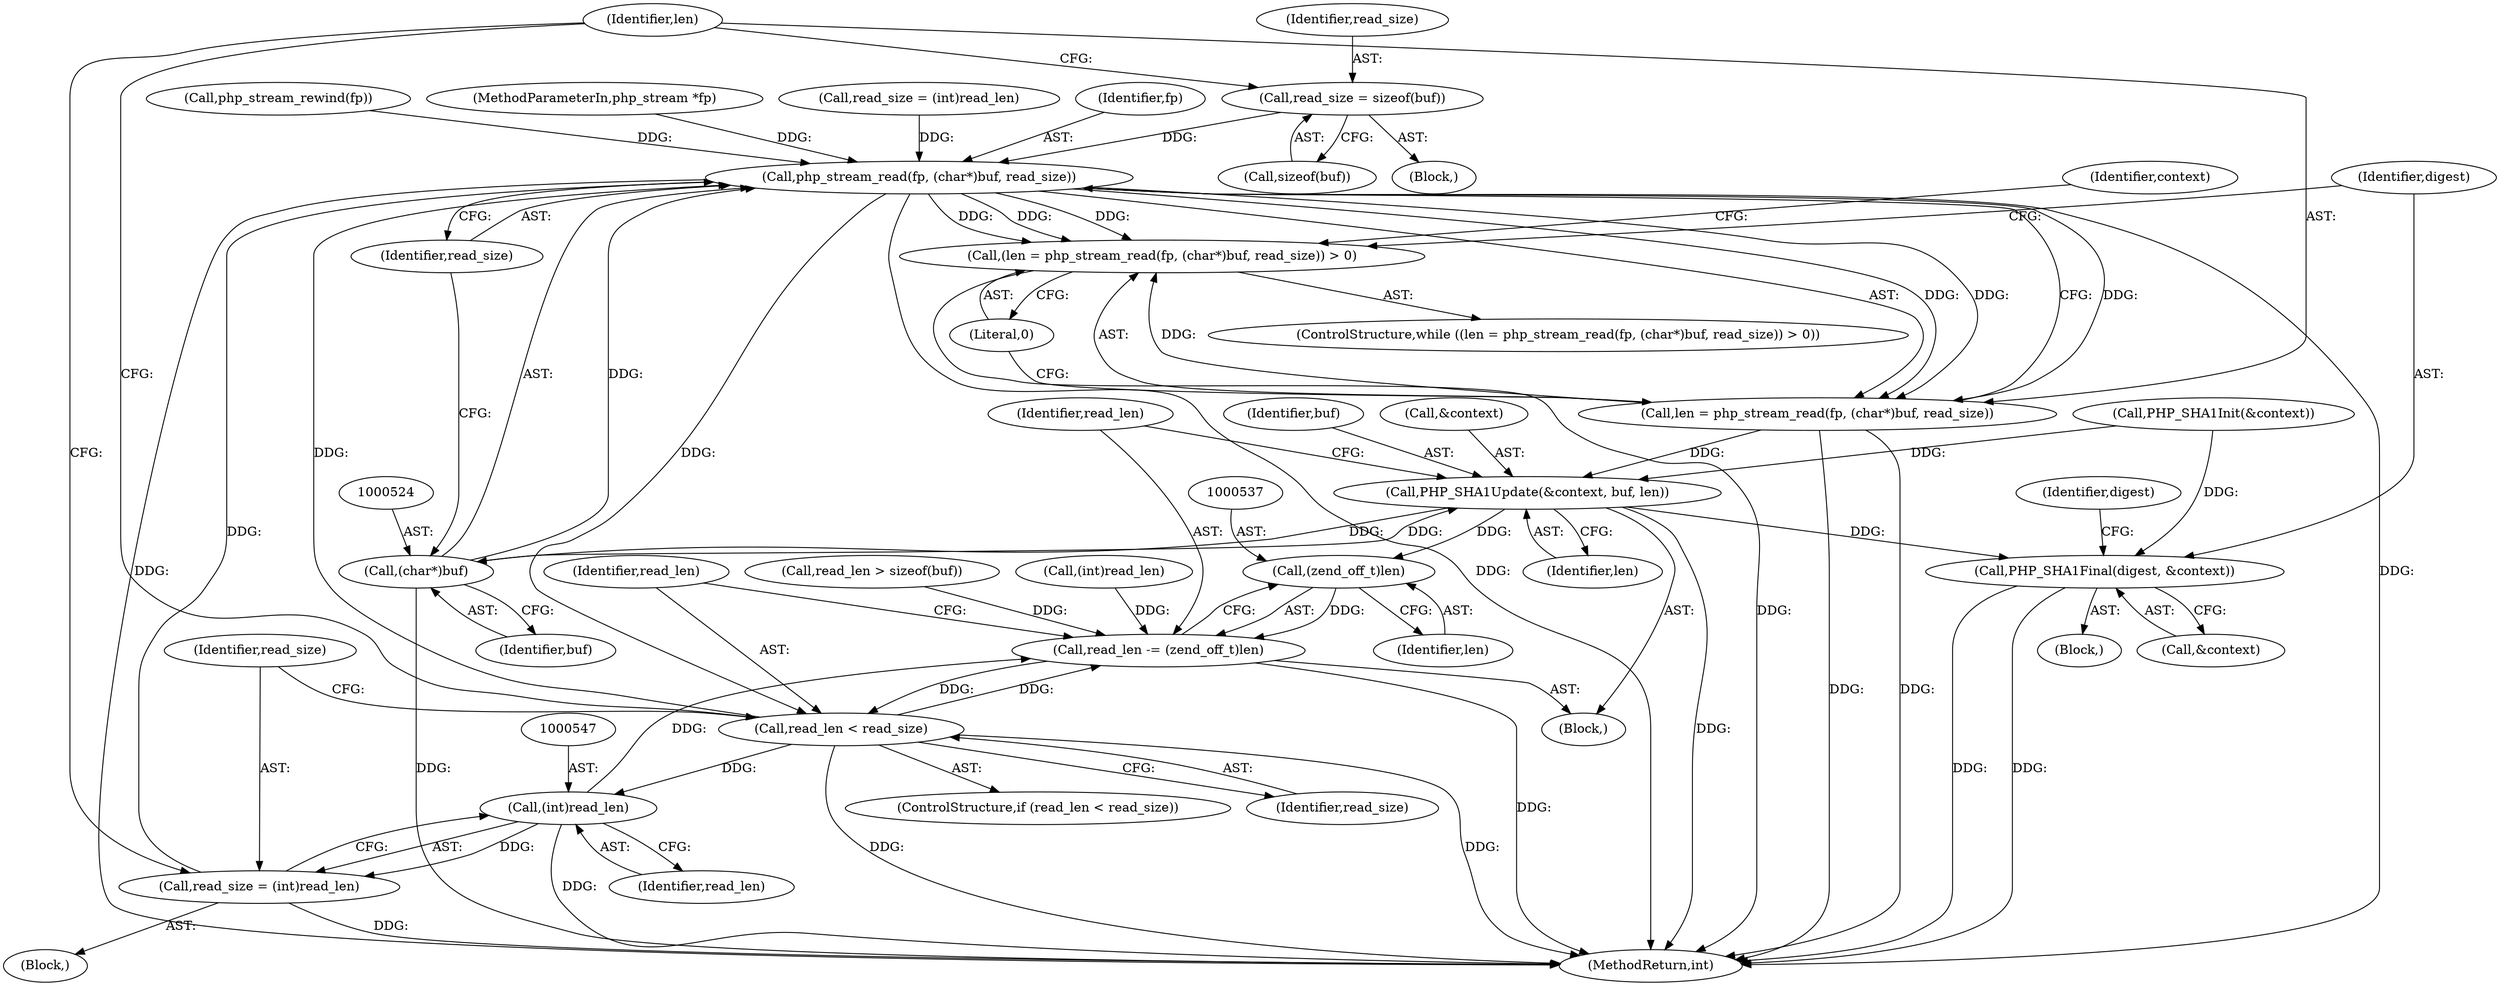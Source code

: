 digraph "0_php-src_0bfb970f43acd1e81d11be1154805f86655f15d5?w=1@API" {
"1000506" [label="(Call,read_size = sizeof(buf))"];
"1000521" [label="(Call,php_stream_read(fp, (char*)buf, read_size))"];
"1000518" [label="(Call,(len = php_stream_read(fp, (char*)buf, read_size)) > 0)"];
"1000519" [label="(Call,len = php_stream_read(fp, (char*)buf, read_size))"];
"1000529" [label="(Call,PHP_SHA1Update(&context, buf, len))"];
"1000523" [label="(Call,(char*)buf)"];
"1000536" [label="(Call,(zend_off_t)len)"];
"1000534" [label="(Call,read_len -= (zend_off_t)len)"];
"1000540" [label="(Call,read_len < read_size)"];
"1000546" [label="(Call,(int)read_len)"];
"1000544" [label="(Call,read_size = (int)read_len)"];
"1000549" [label="(Call,PHP_SHA1Final(digest, &context))"];
"1000512" [label="(Call,read_size = (int)read_len)"];
"1000526" [label="(Identifier,read_size)"];
"1000522" [label="(Identifier,fp)"];
"1000540" [label="(Call,read_len < read_size)"];
"1000530" [label="(Call,&context)"];
"1000531" [label="(Identifier,context)"];
"1000517" [label="(ControlStructure,while ((len = php_stream_read(fp, (char*)buf, read_size)) > 0))"];
"1000545" [label="(Identifier,read_size)"];
"1000518" [label="(Call,(len = php_stream_read(fp, (char*)buf, read_size)) > 0)"];
"1000505" [label="(Block,)"];
"1000527" [label="(Literal,0)"];
"1000529" [label="(Call,PHP_SHA1Update(&context, buf, len))"];
"1000520" [label="(Identifier,len)"];
"1000535" [label="(Identifier,read_len)"];
"1000546" [label="(Call,(int)read_len)"];
"1000538" [label="(Identifier,len)"];
"1000119" [label="(Call,php_stream_rewind(fp))"];
"1000536" [label="(Call,(zend_off_t)len)"];
"1000494" [label="(Call,PHP_SHA1Init(&context))"];
"1000542" [label="(Identifier,read_size)"];
"1000548" [label="(Identifier,read_len)"];
"1000501" [label="(Call,read_len > sizeof(buf))"];
"1000508" [label="(Call,sizeof(buf))"];
"1000539" [label="(ControlStructure,if (read_len < read_size))"];
"1000544" [label="(Call,read_size = (int)read_len)"];
"1000541" [label="(Identifier,read_len)"];
"1000506" [label="(Call,read_size = sizeof(buf))"];
"1000532" [label="(Identifier,buf)"];
"1000549" [label="(Call,PHP_SHA1Final(digest, &context))"];
"1000514" [label="(Call,(int)read_len)"];
"1000476" [label="(Block,)"];
"1000551" [label="(Call,&context)"];
"1000507" [label="(Identifier,read_size)"];
"1000528" [label="(Block,)"];
"1000525" [label="(Identifier,buf)"];
"1000533" [label="(Identifier,len)"];
"1000550" [label="(Identifier,digest)"];
"1000105" [label="(MethodParameterIn,php_stream *fp)"];
"1000543" [label="(Block,)"];
"1000534" [label="(Call,read_len -= (zend_off_t)len)"];
"1000697" [label="(MethodReturn,int)"];
"1000521" [label="(Call,php_stream_read(fp, (char*)buf, read_size))"];
"1000523" [label="(Call,(char*)buf)"];
"1000519" [label="(Call,len = php_stream_read(fp, (char*)buf, read_size))"];
"1000555" [label="(Identifier,digest)"];
"1000506" -> "1000505"  [label="AST: "];
"1000506" -> "1000508"  [label="CFG: "];
"1000507" -> "1000506"  [label="AST: "];
"1000508" -> "1000506"  [label="AST: "];
"1000520" -> "1000506"  [label="CFG: "];
"1000506" -> "1000521"  [label="DDG: "];
"1000521" -> "1000519"  [label="AST: "];
"1000521" -> "1000526"  [label="CFG: "];
"1000522" -> "1000521"  [label="AST: "];
"1000523" -> "1000521"  [label="AST: "];
"1000526" -> "1000521"  [label="AST: "];
"1000519" -> "1000521"  [label="CFG: "];
"1000521" -> "1000697"  [label="DDG: "];
"1000521" -> "1000697"  [label="DDG: "];
"1000521" -> "1000697"  [label="DDG: "];
"1000521" -> "1000518"  [label="DDG: "];
"1000521" -> "1000518"  [label="DDG: "];
"1000521" -> "1000518"  [label="DDG: "];
"1000521" -> "1000519"  [label="DDG: "];
"1000521" -> "1000519"  [label="DDG: "];
"1000521" -> "1000519"  [label="DDG: "];
"1000119" -> "1000521"  [label="DDG: "];
"1000105" -> "1000521"  [label="DDG: "];
"1000523" -> "1000521"  [label="DDG: "];
"1000512" -> "1000521"  [label="DDG: "];
"1000540" -> "1000521"  [label="DDG: "];
"1000544" -> "1000521"  [label="DDG: "];
"1000521" -> "1000540"  [label="DDG: "];
"1000518" -> "1000517"  [label="AST: "];
"1000518" -> "1000527"  [label="CFG: "];
"1000519" -> "1000518"  [label="AST: "];
"1000527" -> "1000518"  [label="AST: "];
"1000531" -> "1000518"  [label="CFG: "];
"1000550" -> "1000518"  [label="CFG: "];
"1000518" -> "1000697"  [label="DDG: "];
"1000519" -> "1000518"  [label="DDG: "];
"1000520" -> "1000519"  [label="AST: "];
"1000527" -> "1000519"  [label="CFG: "];
"1000519" -> "1000697"  [label="DDG: "];
"1000519" -> "1000697"  [label="DDG: "];
"1000519" -> "1000529"  [label="DDG: "];
"1000529" -> "1000528"  [label="AST: "];
"1000529" -> "1000533"  [label="CFG: "];
"1000530" -> "1000529"  [label="AST: "];
"1000532" -> "1000529"  [label="AST: "];
"1000533" -> "1000529"  [label="AST: "];
"1000535" -> "1000529"  [label="CFG: "];
"1000529" -> "1000697"  [label="DDG: "];
"1000529" -> "1000523"  [label="DDG: "];
"1000494" -> "1000529"  [label="DDG: "];
"1000523" -> "1000529"  [label="DDG: "];
"1000529" -> "1000536"  [label="DDG: "];
"1000529" -> "1000549"  [label="DDG: "];
"1000523" -> "1000525"  [label="CFG: "];
"1000524" -> "1000523"  [label="AST: "];
"1000525" -> "1000523"  [label="AST: "];
"1000526" -> "1000523"  [label="CFG: "];
"1000523" -> "1000697"  [label="DDG: "];
"1000536" -> "1000534"  [label="AST: "];
"1000536" -> "1000538"  [label="CFG: "];
"1000537" -> "1000536"  [label="AST: "];
"1000538" -> "1000536"  [label="AST: "];
"1000534" -> "1000536"  [label="CFG: "];
"1000536" -> "1000534"  [label="DDG: "];
"1000534" -> "1000528"  [label="AST: "];
"1000535" -> "1000534"  [label="AST: "];
"1000541" -> "1000534"  [label="CFG: "];
"1000534" -> "1000697"  [label="DDG: "];
"1000546" -> "1000534"  [label="DDG: "];
"1000514" -> "1000534"  [label="DDG: "];
"1000501" -> "1000534"  [label="DDG: "];
"1000540" -> "1000534"  [label="DDG: "];
"1000534" -> "1000540"  [label="DDG: "];
"1000540" -> "1000539"  [label="AST: "];
"1000540" -> "1000542"  [label="CFG: "];
"1000541" -> "1000540"  [label="AST: "];
"1000542" -> "1000540"  [label="AST: "];
"1000520" -> "1000540"  [label="CFG: "];
"1000545" -> "1000540"  [label="CFG: "];
"1000540" -> "1000697"  [label="DDG: "];
"1000540" -> "1000697"  [label="DDG: "];
"1000540" -> "1000546"  [label="DDG: "];
"1000546" -> "1000544"  [label="AST: "];
"1000546" -> "1000548"  [label="CFG: "];
"1000547" -> "1000546"  [label="AST: "];
"1000548" -> "1000546"  [label="AST: "];
"1000544" -> "1000546"  [label="CFG: "];
"1000546" -> "1000697"  [label="DDG: "];
"1000546" -> "1000544"  [label="DDG: "];
"1000544" -> "1000543"  [label="AST: "];
"1000545" -> "1000544"  [label="AST: "];
"1000520" -> "1000544"  [label="CFG: "];
"1000544" -> "1000697"  [label="DDG: "];
"1000549" -> "1000476"  [label="AST: "];
"1000549" -> "1000551"  [label="CFG: "];
"1000550" -> "1000549"  [label="AST: "];
"1000551" -> "1000549"  [label="AST: "];
"1000555" -> "1000549"  [label="CFG: "];
"1000549" -> "1000697"  [label="DDG: "];
"1000549" -> "1000697"  [label="DDG: "];
"1000494" -> "1000549"  [label="DDG: "];
}
